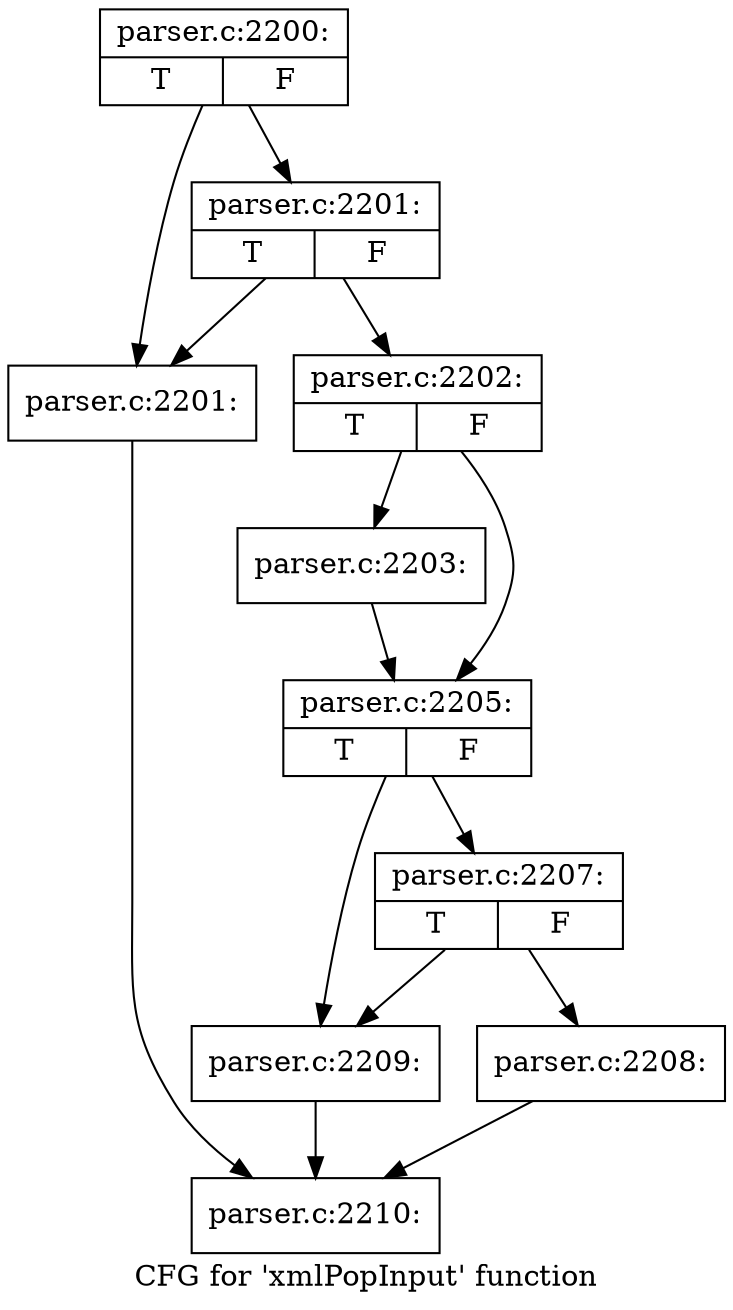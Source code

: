 digraph "CFG for 'xmlPopInput' function" {
	label="CFG for 'xmlPopInput' function";

	Node0x578fb00 [shape=record,label="{parser.c:2200:|{<s0>T|<s1>F}}"];
	Node0x578fb00 -> Node0x574b990;
	Node0x578fb00 -> Node0x578fc40;
	Node0x578fc40 [shape=record,label="{parser.c:2201:|{<s0>T|<s1>F}}"];
	Node0x578fc40 -> Node0x574b990;
	Node0x578fc40 -> Node0x57946a0;
	Node0x574b990 [shape=record,label="{parser.c:2201:}"];
	Node0x574b990 -> Node0x57940f0;
	Node0x57946a0 [shape=record,label="{parser.c:2202:|{<s0>T|<s1>F}}"];
	Node0x57946a0 -> Node0x579ae20;
	Node0x57946a0 -> Node0x579ae70;
	Node0x579ae20 [shape=record,label="{parser.c:2203:}"];
	Node0x579ae20 -> Node0x579ae70;
	Node0x579ae70 [shape=record,label="{parser.c:2205:|{<s0>T|<s1>F}}"];
	Node0x579ae70 -> Node0x579ce50;
	Node0x579ae70 -> Node0x579ce00;
	Node0x579ce50 [shape=record,label="{parser.c:2207:|{<s0>T|<s1>F}}"];
	Node0x579ce50 -> Node0x579cdb0;
	Node0x579ce50 -> Node0x579ce00;
	Node0x579cdb0 [shape=record,label="{parser.c:2208:}"];
	Node0x579cdb0 -> Node0x57940f0;
	Node0x579ce00 [shape=record,label="{parser.c:2209:}"];
	Node0x579ce00 -> Node0x57940f0;
	Node0x57940f0 [shape=record,label="{parser.c:2210:}"];
}
